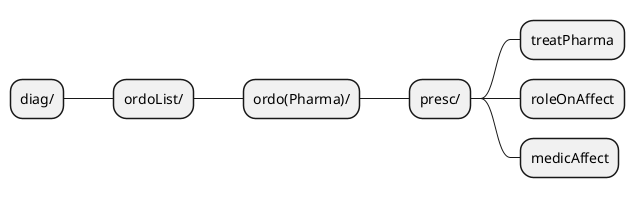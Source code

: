 @startmindmap archi_v2

skinparam ClassFontSize 11
skinparam ClassFontName Verdana

* diag/

** ordoList/

*** ordo(Pharma)/

**** presc/
***** treatPharma
***** roleOnAffect
***** medicAffect

@endmindmap